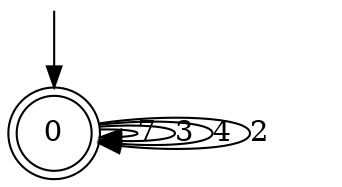 digraph g {

	s0 [shape="doublecircle" label="0"];
	s0 -> s0 [label="7"];
	s0 -> s0 [label="3"];
	s0 -> s0 [label="4"];
	s0 -> s0 [label="2"];

__start0 [label="" shape="none" width="0" height="0"];
__start0 -> s0;

}
